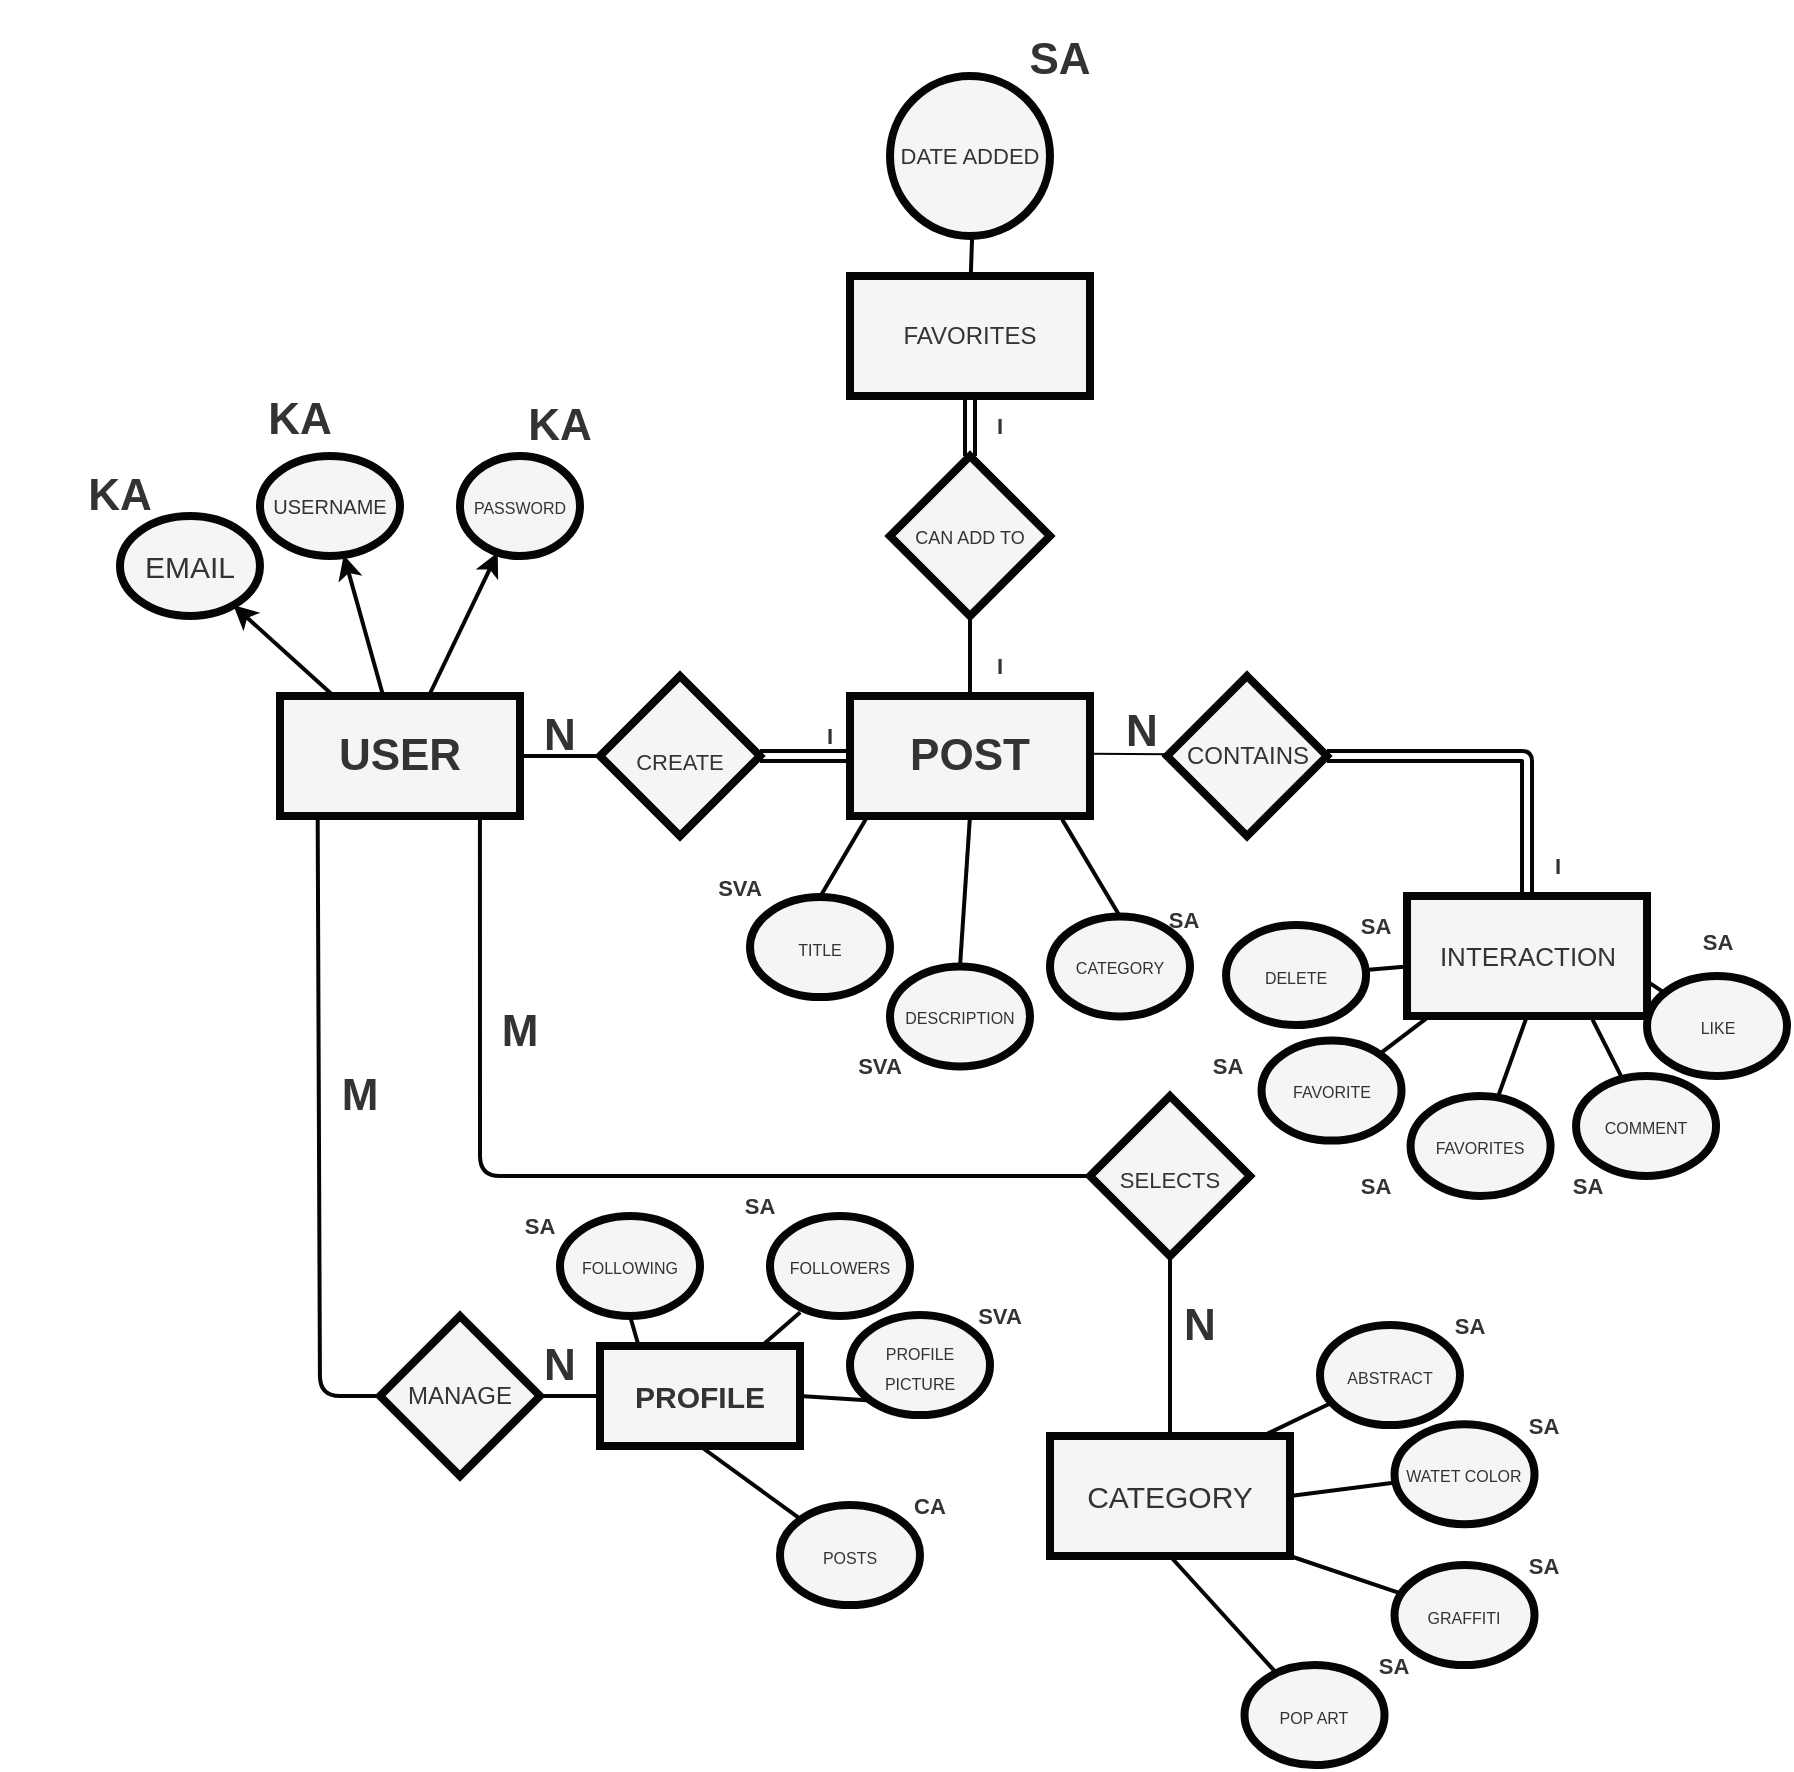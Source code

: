 <mxfile>
    <diagram id="j0DK9e-k0z1Xt0PVkdyF" name="Page-1">
        <mxGraphModel dx="1034" dy="135" grid="1" gridSize="10" guides="1" tooltips="1" connect="1" arrows="1" fold="1" page="1" pageScale="1" pageWidth="850" pageHeight="1100" background="#ffffff" math="0" shadow="0">
            <root>
                <mxCell id="0"/>
                <mxCell id="1" parent="0"/>
                <mxCell id="2" value="&lt;b&gt;&lt;font style=&quot;font-size: 22px;&quot;&gt;POST&lt;/font&gt;&lt;/b&gt;" style="rounded=0;whiteSpace=wrap;html=1;fillColor=#f5f5f5;fontColor=#333333;strokeColor=#050505;strokeWidth=4;" parent="1" vertex="1">
                    <mxGeometry x="375" y="438" width="120" height="60" as="geometry"/>
                </mxCell>
                <mxCell id="6" value="" style="edgeStyle=none;html=1;strokeColor=#050505;strokeWidth=2;fontSize=11;shape=link;" parent="1" source="3" target="2" edge="1">
                    <mxGeometry relative="1" as="geometry"/>
                </mxCell>
                <mxCell id="3" value="&lt;font style=&quot;font-size: 11px;&quot;&gt;CREATE&lt;/font&gt;" style="rhombus;whiteSpace=wrap;html=1;strokeColor=#050505;strokeWidth=4;fontSize=22;fillColor=#f5f5f5;fontColor=#333333;" parent="1" vertex="1">
                    <mxGeometry x="250" y="428" width="80" height="80" as="geometry"/>
                </mxCell>
                <mxCell id="5" value="" style="endArrow=none;html=1;strokeColor=#050505;fontSize=22;strokeWidth=2;exitX=0;exitY=0.5;exitDx=0;exitDy=0;" parent="1" source="3" edge="1">
                    <mxGeometry width="50" height="50" relative="1" as="geometry">
                        <mxPoint x="210" y="508" as="sourcePoint"/>
                        <mxPoint x="220" y="468" as="targetPoint"/>
                    </mxGeometry>
                </mxCell>
                <mxCell id="12" value="" style="edgeStyle=none;html=1;strokeColor=#050505;strokeWidth=2;fontSize=11;" parent="1" source="8" target="11" edge="1">
                    <mxGeometry relative="1" as="geometry"/>
                </mxCell>
                <mxCell id="14" value="" style="edgeStyle=none;html=1;strokeColor=#050505;strokeWidth=2;fontSize=11;" parent="1" source="8" target="13" edge="1">
                    <mxGeometry relative="1" as="geometry"/>
                </mxCell>
                <mxCell id="16" value="" style="edgeStyle=none;html=1;strokeColor=#050505;strokeWidth=2;fontSize=11;" parent="1" source="8" target="15" edge="1">
                    <mxGeometry relative="1" as="geometry"/>
                </mxCell>
                <mxCell id="8" value="&lt;b&gt;&lt;font style=&quot;font-size: 22px;&quot;&gt;USER&lt;/font&gt;&lt;/b&gt;" style="rounded=0;whiteSpace=wrap;html=1;fillColor=#f5f5f5;fontColor=#333333;strokeColor=#050505;strokeWidth=4;" parent="1" vertex="1">
                    <mxGeometry x="90" y="438" width="120" height="60" as="geometry"/>
                </mxCell>
                <mxCell id="10" value="" style="endArrow=none;html=1;strokeColor=#050505;strokeWidth=2;fontSize=11;exitX=1;exitY=0.5;exitDx=0;exitDy=0;" parent="1" source="8" edge="1">
                    <mxGeometry width="50" height="50" relative="1" as="geometry">
                        <mxPoint x="170" y="518" as="sourcePoint"/>
                        <mxPoint x="220" y="468" as="targetPoint"/>
                    </mxGeometry>
                </mxCell>
                <mxCell id="11" value="&lt;font style=&quot;font-size: 8px;&quot;&gt;PASSWORD&lt;/font&gt;" style="ellipse;whiteSpace=wrap;html=1;fillColor=#f5f5f5;strokeColor=#050505;fontColor=#333333;rounded=0;strokeWidth=4;" parent="1" vertex="1">
                    <mxGeometry x="180" y="318" width="60" height="50" as="geometry"/>
                </mxCell>
                <mxCell id="13" value="&lt;font style=&quot;font-size: 10px;&quot;&gt;USERNAME&lt;/font&gt;" style="ellipse;whiteSpace=wrap;html=1;fillColor=#f5f5f5;strokeColor=#050505;fontColor=#333333;rounded=0;strokeWidth=4;" parent="1" vertex="1">
                    <mxGeometry x="80" y="318" width="70" height="50" as="geometry"/>
                </mxCell>
                <mxCell id="15" value="&lt;font style=&quot;font-size: 15px;&quot;&gt;EMAIL&lt;/font&gt;" style="ellipse;whiteSpace=wrap;html=1;fillColor=#f5f5f5;strokeColor=#050505;fontColor=#333333;rounded=0;strokeWidth=4;" parent="1" vertex="1">
                    <mxGeometry x="10" y="348" width="70" height="50" as="geometry"/>
                </mxCell>
                <mxCell id="19" value="&lt;b&gt;&lt;font style=&quot;font-size: 22px;&quot;&gt;N&lt;/font&gt;&lt;/b&gt;" style="rounded=0;whiteSpace=wrap;html=1;fillColor=none;fontColor=#333333;strokeColor=none;strokeWidth=4;" parent="1" vertex="1">
                    <mxGeometry x="170" y="428" width="120" height="60" as="geometry"/>
                </mxCell>
                <mxCell id="23" value="" style="edgeStyle=none;html=1;strokeColor=#050505;strokeWidth=2;fontSize=9;shape=link;" parent="1" source="20" target="22" edge="1">
                    <mxGeometry relative="1" as="geometry"/>
                </mxCell>
                <mxCell id="20" value="&lt;font style=&quot;font-size: 9px;&quot;&gt;CAN ADD TO&lt;/font&gt;" style="rhombus;whiteSpace=wrap;html=1;fillColor=#f5f5f5;strokeColor=#050505;fontColor=#333333;rounded=0;strokeWidth=4;" parent="1" vertex="1">
                    <mxGeometry x="395" y="318" width="80" height="80" as="geometry"/>
                </mxCell>
                <mxCell id="22" value="FAVORITES" style="whiteSpace=wrap;html=1;fillColor=#f5f5f5;strokeColor=#050505;fontColor=#333333;rounded=0;strokeWidth=4;" parent="1" vertex="1">
                    <mxGeometry x="375" y="228" width="120" height="60" as="geometry"/>
                </mxCell>
                <mxCell id="24" value="&lt;font style=&quot;font-size: 11px;&quot;&gt;DATE ADDED&lt;/font&gt;" style="ellipse;whiteSpace=wrap;html=1;fillColor=#f5f5f5;strokeColor=#050505;fontColor=#333333;rounded=0;strokeWidth=4;" parent="1" vertex="1">
                    <mxGeometry x="395" y="128" width="80" height="80" as="geometry"/>
                </mxCell>
                <mxCell id="26" value="&lt;b style=&quot;&quot;&gt;&lt;font style=&quot;font-size: 11px;&quot;&gt;I&lt;/font&gt;&lt;/b&gt;" style="rounded=0;whiteSpace=wrap;html=1;fillColor=none;fontColor=#333333;strokeColor=none;strokeWidth=4;" parent="1" vertex="1">
                    <mxGeometry x="420" y="288" width="60" height="30" as="geometry"/>
                </mxCell>
                <mxCell id="27" value="&lt;b style=&quot;&quot;&gt;&lt;font style=&quot;font-size: 11px;&quot;&gt;I&lt;/font&gt;&lt;/b&gt;" style="rounded=0;whiteSpace=wrap;html=1;fillColor=none;fontColor=#333333;strokeColor=none;strokeWidth=4;" parent="1" vertex="1">
                    <mxGeometry x="420" y="408" width="60" height="30" as="geometry"/>
                </mxCell>
                <mxCell id="29" value="MANAGE" style="rhombus;whiteSpace=wrap;html=1;fillColor=#f5f5f5;strokeColor=#050505;fontColor=#333333;rounded=0;strokeWidth=4;" parent="1" vertex="1">
                    <mxGeometry x="140" y="748" width="80" height="80" as="geometry"/>
                </mxCell>
                <mxCell id="31" value="&lt;font style=&quot;font-size: 11px;&quot;&gt;SELECTS&lt;/font&gt;" style="rhombus;whiteSpace=wrap;html=1;fillColor=#f5f5f5;strokeColor=#050505;fontColor=#333333;rounded=0;strokeWidth=4;fontSize=15;" parent="1" vertex="1">
                    <mxGeometry x="495" y="638" width="80" height="80" as="geometry"/>
                </mxCell>
                <mxCell id="33" value="" style="endArrow=none;html=1;strokeColor=#050505;strokeWidth=2;fontSize=15;exitX=0;exitY=0.5;exitDx=0;exitDy=0;entryX=0.157;entryY=1.003;entryDx=0;entryDy=0;entryPerimeter=0;" parent="1" source="29" target="8" edge="1">
                    <mxGeometry width="50" height="50" relative="1" as="geometry">
                        <mxPoint x="250" y="808" as="sourcePoint"/>
                        <mxPoint x="300" y="758" as="targetPoint"/>
                        <Array as="points">
                            <mxPoint x="110" y="788"/>
                        </Array>
                    </mxGeometry>
                </mxCell>
                <mxCell id="34" value="" style="endArrow=none;html=1;strokeColor=#050505;strokeWidth=2;fontSize=15;entryX=0.833;entryY=1;entryDx=0;entryDy=0;entryPerimeter=0;exitX=0;exitY=0.5;exitDx=0;exitDy=0;" parent="1" source="31" target="8" edge="1">
                    <mxGeometry width="50" height="50" relative="1" as="geometry">
                        <mxPoint x="250" y="668" as="sourcePoint"/>
                        <mxPoint x="300" y="618" as="targetPoint"/>
                        <Array as="points">
                            <mxPoint x="310" y="678"/>
                            <mxPoint x="190" y="678"/>
                        </Array>
                    </mxGeometry>
                </mxCell>
                <mxCell id="37" value="" style="endArrow=none;html=1;strokeColor=#050505;strokeWidth=2;fontSize=11;exitX=1;exitY=0.5;exitDx=0;exitDy=0;entryX=0;entryY=0.5;entryDx=0;entryDy=0;" parent="1" source="29" target="38" edge="1">
                    <mxGeometry width="50" height="50" relative="1" as="geometry">
                        <mxPoint x="300" y="848" as="sourcePoint"/>
                        <mxPoint x="250" y="788" as="targetPoint"/>
                    </mxGeometry>
                </mxCell>
                <mxCell id="38" value="&lt;b&gt;&lt;font style=&quot;font-size: 15px;&quot;&gt;PROFILE&lt;/font&gt;&lt;/b&gt;" style="rounded=0;whiteSpace=wrap;html=1;fillColor=#f5f5f5;fontColor=#333333;strokeColor=#050505;strokeWidth=4;" parent="1" vertex="1">
                    <mxGeometry x="250" y="763" width="100" height="50" as="geometry"/>
                </mxCell>
                <mxCell id="39" value="&lt;font style=&quot;font-size: 8px;&quot;&gt;FOLLOWING&lt;/font&gt;" style="ellipse;whiteSpace=wrap;html=1;fillColor=#f5f5f5;strokeColor=#050505;fontColor=#333333;rounded=0;strokeWidth=4;" parent="1" vertex="1">
                    <mxGeometry x="230" y="698" width="70" height="50" as="geometry"/>
                </mxCell>
                <mxCell id="40" value="" style="endArrow=none;html=1;strokeColor=#050505;strokeWidth=2;fontSize=8;fontColor=#050505;entryX=0.5;entryY=1;entryDx=0;entryDy=0;exitX=0.193;exitY=-0.003;exitDx=0;exitDy=0;exitPerimeter=0;" parent="1" source="38" target="39" edge="1">
                    <mxGeometry width="50" height="50" relative="1" as="geometry">
                        <mxPoint x="150" y="768" as="sourcePoint"/>
                        <mxPoint x="200" y="718" as="targetPoint"/>
                    </mxGeometry>
                </mxCell>
                <mxCell id="41" value="&lt;font style=&quot;font-size: 8px;&quot;&gt;FOLLOWERS&lt;/font&gt;" style="ellipse;whiteSpace=wrap;html=1;fillColor=#f5f5f5;strokeColor=#050505;fontColor=#333333;rounded=0;strokeWidth=4;" parent="1" vertex="1">
                    <mxGeometry x="335" y="698" width="70" height="50" as="geometry"/>
                </mxCell>
                <mxCell id="42" value="" style="endArrow=none;html=1;strokeColor=#050505;strokeWidth=2;fontSize=8;fontColor=#050505;entryX=0.216;entryY=0.962;entryDx=0;entryDy=0;exitX=0.803;exitY=0.009;exitDx=0;exitDy=0;exitPerimeter=0;entryPerimeter=0;" parent="1" source="38" target="41" edge="1">
                    <mxGeometry width="50" height="50" relative="1" as="geometry">
                        <mxPoint x="349.3" y="762.85" as="sourcePoint"/>
                        <mxPoint x="280" y="718" as="targetPoint"/>
                    </mxGeometry>
                </mxCell>
                <mxCell id="43" value="&lt;b style=&quot;&quot;&gt;&lt;font style=&quot;font-size: 11px;&quot;&gt;I&lt;/font&gt;&lt;/b&gt;" style="rounded=0;whiteSpace=wrap;html=1;fillColor=none;fontColor=#333333;strokeColor=none;strokeWidth=4;" parent="1" vertex="1">
                    <mxGeometry x="335" y="443" width="60" height="30" as="geometry"/>
                </mxCell>
                <mxCell id="44" value="&lt;span style=&quot;font-size: 11px;&quot;&gt;&lt;b&gt;SA&lt;/b&gt;&lt;/span&gt;" style="rounded=0;whiteSpace=wrap;html=1;fillColor=none;fontColor=#333333;strokeColor=none;strokeWidth=4;" parent="1" vertex="1">
                    <mxGeometry x="190" y="688" width="60" height="30" as="geometry"/>
                </mxCell>
                <mxCell id="45" value="&lt;span style=&quot;font-size: 11px;&quot;&gt;&lt;b&gt;SA&lt;/b&gt;&lt;/span&gt;" style="rounded=0;whiteSpace=wrap;html=1;fillColor=none;fontColor=#333333;strokeColor=none;strokeWidth=4;" parent="1" vertex="1">
                    <mxGeometry x="300" y="678" width="60" height="30" as="geometry"/>
                </mxCell>
                <mxCell id="46" value="&lt;span style=&quot;font-size: 8px;&quot;&gt;PROFILE PICTURE&lt;/span&gt;" style="ellipse;whiteSpace=wrap;html=1;fillColor=#f5f5f5;strokeColor=#050505;fontColor=#333333;rounded=0;strokeWidth=4;" parent="1" vertex="1">
                    <mxGeometry x="375" y="747.55" width="70" height="50" as="geometry"/>
                </mxCell>
                <mxCell id="47" value="" style="endArrow=none;html=1;strokeColor=#050505;strokeWidth=2;fontSize=8;fontColor=#050505;entryX=0;entryY=1;entryDx=0;entryDy=0;exitX=1;exitY=0.5;exitDx=0;exitDy=0;" parent="1" source="38" target="46" edge="1">
                    <mxGeometry width="50" height="50" relative="1" as="geometry">
                        <mxPoint x="370.3" y="813" as="sourcePoint"/>
                        <mxPoint x="320" y="767.55" as="targetPoint"/>
                    </mxGeometry>
                </mxCell>
                <mxCell id="48" value="&lt;span style=&quot;font-size: 11px;&quot;&gt;&lt;b&gt;SVA&lt;/b&gt;&lt;/span&gt;" style="rounded=0;whiteSpace=wrap;html=1;fillColor=none;fontColor=#333333;strokeColor=none;strokeWidth=4;" parent="1" vertex="1">
                    <mxGeometry x="420" y="733" width="60" height="30" as="geometry"/>
                </mxCell>
                <mxCell id="49" value="&lt;span style=&quot;font-size: 8px;&quot;&gt;POSTS&lt;/span&gt;" style="ellipse;whiteSpace=wrap;html=1;fillColor=#f5f5f5;strokeColor=#050505;fontColor=#333333;rounded=0;strokeWidth=4;" parent="1" vertex="1">
                    <mxGeometry x="340" y="842.55" width="70" height="50" as="geometry"/>
                </mxCell>
                <mxCell id="50" value="" style="endArrow=none;html=1;strokeColor=#050505;strokeWidth=2;fontSize=8;fontColor=#050505;exitX=0.5;exitY=1;exitDx=0;exitDy=0;" parent="1" source="38" target="49" edge="1">
                    <mxGeometry width="50" height="50" relative="1" as="geometry">
                        <mxPoint x="315" y="883" as="sourcePoint"/>
                        <mxPoint x="285" y="862.55" as="targetPoint"/>
                    </mxGeometry>
                </mxCell>
                <mxCell id="51" value="&lt;span style=&quot;font-size: 11px;&quot;&gt;&lt;b&gt;CA&lt;/b&gt;&lt;/span&gt;" style="rounded=0;whiteSpace=wrap;html=1;fillColor=none;fontColor=#333333;strokeColor=none;strokeWidth=4;" parent="1" vertex="1">
                    <mxGeometry x="385" y="828" width="60" height="30" as="geometry"/>
                </mxCell>
                <mxCell id="52" value="&lt;b&gt;&lt;font style=&quot;font-size: 22px;&quot;&gt;M&lt;/font&gt;&lt;/b&gt;" style="rounded=0;whiteSpace=wrap;html=1;fillColor=none;fontColor=#333333;strokeColor=none;strokeWidth=4;" parent="1" vertex="1">
                    <mxGeometry x="150" y="576.2" width="120" height="60" as="geometry"/>
                </mxCell>
                <mxCell id="53" value="&lt;b&gt;&lt;font style=&quot;font-size: 22px;&quot;&gt;N&lt;/font&gt;&lt;/b&gt;" style="rounded=0;whiteSpace=wrap;html=1;fillColor=none;fontColor=#333333;strokeColor=none;strokeWidth=4;" parent="1" vertex="1">
                    <mxGeometry x="170" y="742.55" width="120" height="60" as="geometry"/>
                </mxCell>
                <mxCell id="54" value="CATEGORY" style="whiteSpace=wrap;html=1;fontSize=15;fillColor=#f5f5f5;strokeColor=#050505;fontColor=#333333;rounded=0;strokeWidth=4;" parent="1" vertex="1">
                    <mxGeometry x="475" y="808" width="120" height="60" as="geometry"/>
                </mxCell>
                <mxCell id="56" value="&lt;span style=&quot;font-size: 8px;&quot;&gt;ABSTRACT&lt;/span&gt;" style="ellipse;whiteSpace=wrap;html=1;fillColor=#f5f5f5;strokeColor=#050505;fontColor=#333333;rounded=0;strokeWidth=4;" parent="1" vertex="1">
                    <mxGeometry x="610" y="752.55" width="70" height="50" as="geometry"/>
                </mxCell>
                <mxCell id="57" value="" style="endArrow=none;html=1;strokeColor=#050505;strokeWidth=2;fontSize=8;fontColor=#050505;exitX=0.879;exitY=0.007;exitDx=0;exitDy=0;exitPerimeter=0;" parent="1" source="54" target="56" edge="1">
                    <mxGeometry width="50" height="50" relative="1" as="geometry">
                        <mxPoint x="570" y="723.0" as="sourcePoint"/>
                        <mxPoint x="555" y="772.55" as="targetPoint"/>
                    </mxGeometry>
                </mxCell>
                <mxCell id="58" value="&lt;span style=&quot;font-size: 11px;&quot;&gt;&lt;b&gt;SA&lt;/b&gt;&lt;/span&gt;" style="rounded=0;whiteSpace=wrap;html=1;fillColor=none;fontColor=#333333;strokeColor=none;strokeWidth=4;" parent="1" vertex="1">
                    <mxGeometry x="655" y="738" width="60" height="30" as="geometry"/>
                </mxCell>
                <mxCell id="59" value="&lt;span style=&quot;font-size: 8px;&quot;&gt;WATET COLOR&lt;/span&gt;" style="ellipse;whiteSpace=wrap;html=1;fillColor=#f5f5f5;strokeColor=#050505;fontColor=#333333;rounded=0;strokeWidth=4;" parent="1" vertex="1">
                    <mxGeometry x="647.26" y="802.13" width="70" height="50" as="geometry"/>
                </mxCell>
                <mxCell id="60" value="" style="endArrow=none;html=1;strokeColor=#050505;strokeWidth=2;fontSize=8;fontColor=#050505;exitX=1;exitY=0.5;exitDx=0;exitDy=0;" parent="1" source="54" target="59" edge="1">
                    <mxGeometry width="50" height="50" relative="1" as="geometry">
                        <mxPoint x="617.74" y="858.0" as="sourcePoint"/>
                        <mxPoint x="592.26" y="822.13" as="targetPoint"/>
                    </mxGeometry>
                </mxCell>
                <mxCell id="61" value="&lt;span style=&quot;font-size: 11px;&quot;&gt;&lt;b&gt;SA&lt;/b&gt;&lt;/span&gt;" style="rounded=0;whiteSpace=wrap;html=1;fillColor=none;fontColor=#333333;strokeColor=none;strokeWidth=4;" parent="1" vertex="1">
                    <mxGeometry x="692.26" y="787.58" width="60" height="30" as="geometry"/>
                </mxCell>
                <mxCell id="62" value="&lt;span style=&quot;font-size: 8px;&quot;&gt;GRAFFITI&lt;/span&gt;" style="ellipse;whiteSpace=wrap;html=1;fillColor=#f5f5f5;strokeColor=#050505;fontColor=#333333;rounded=0;strokeWidth=4;" parent="1" vertex="1">
                    <mxGeometry x="647.26" y="872.55" width="70" height="50" as="geometry"/>
                </mxCell>
                <mxCell id="63" value="" style="endArrow=none;html=1;strokeColor=#050505;strokeWidth=2;fontSize=8;fontColor=#050505;exitX=1;exitY=1;exitDx=0;exitDy=0;" parent="1" source="54" target="62" edge="1">
                    <mxGeometry width="50" height="50" relative="1" as="geometry">
                        <mxPoint x="595" y="908.42" as="sourcePoint"/>
                        <mxPoint x="592.26" y="892.55" as="targetPoint"/>
                    </mxGeometry>
                </mxCell>
                <mxCell id="64" value="&lt;span style=&quot;font-size: 11px;&quot;&gt;&lt;b&gt;SA&lt;/b&gt;&lt;/span&gt;" style="rounded=0;whiteSpace=wrap;html=1;fillColor=none;fontColor=#333333;strokeColor=none;strokeWidth=4;" parent="1" vertex="1">
                    <mxGeometry x="692.26" y="858" width="60" height="30" as="geometry"/>
                </mxCell>
                <mxCell id="65" value="&lt;span style=&quot;font-size: 8px;&quot;&gt;POP ART&lt;/span&gt;" style="ellipse;whiteSpace=wrap;html=1;fillColor=#f5f5f5;strokeColor=#050505;fontColor=#333333;rounded=0;strokeWidth=4;" parent="1" vertex="1">
                    <mxGeometry x="572.26" y="922.55" width="70" height="50" as="geometry"/>
                </mxCell>
                <mxCell id="66" value="" style="endArrow=none;html=1;strokeColor=#050505;strokeWidth=2;fontSize=8;fontColor=#050505;exitX=0.5;exitY=1;exitDx=0;exitDy=0;" parent="1" source="54" target="65" edge="1">
                    <mxGeometry width="50" height="50" relative="1" as="geometry">
                        <mxPoint x="520" y="918" as="sourcePoint"/>
                        <mxPoint x="517.26" y="942.55" as="targetPoint"/>
                    </mxGeometry>
                </mxCell>
                <mxCell id="67" value="&lt;span style=&quot;font-size: 11px;&quot;&gt;&lt;b&gt;SA&lt;/b&gt;&lt;/span&gt;" style="rounded=0;whiteSpace=wrap;html=1;fillColor=none;fontColor=#333333;strokeColor=none;strokeWidth=4;" parent="1" vertex="1">
                    <mxGeometry x="617.26" y="908" width="60" height="30" as="geometry"/>
                </mxCell>
                <mxCell id="68" value="" style="endArrow=none;html=1;strokeColor=#050505;strokeWidth=2;fontSize=8;fontColor=#050505;exitX=0.5;exitY=1;exitDx=0;exitDy=0;entryX=0.5;entryY=0;entryDx=0;entryDy=0;" parent="1" source="31" target="54" edge="1">
                    <mxGeometry width="50" height="50" relative="1" as="geometry">
                        <mxPoint x="521.82" y="728.99" as="sourcePoint"/>
                        <mxPoint x="575.004" y="787.58" as="targetPoint"/>
                    </mxGeometry>
                </mxCell>
                <mxCell id="69" value="&lt;b&gt;&lt;font style=&quot;font-size: 22px;&quot;&gt;N&lt;/font&gt;&lt;/b&gt;" style="rounded=0;whiteSpace=wrap;html=1;fillColor=none;fontColor=#333333;strokeColor=none;strokeWidth=4;" parent="1" vertex="1">
                    <mxGeometry x="490" y="723" width="120" height="60" as="geometry"/>
                </mxCell>
                <mxCell id="74" value="" style="edgeStyle=none;shape=link;html=1;strokeColor=#050505;strokeWidth=2;fontSize=8;fontColor=#050505;" parent="1" source="70" target="73" edge="1">
                    <mxGeometry relative="1" as="geometry">
                        <Array as="points">
                            <mxPoint x="713.51" y="468"/>
                        </Array>
                    </mxGeometry>
                </mxCell>
                <mxCell id="70" value="CONTAINS" style="rhombus;whiteSpace=wrap;html=1;fillColor=#f5f5f5;strokeColor=#050505;fontColor=#333333;rounded=0;strokeWidth=4;" parent="1" vertex="1">
                    <mxGeometry x="533.51" y="428" width="80" height="80" as="geometry"/>
                </mxCell>
                <mxCell id="73" value="&lt;font style=&quot;font-size: 13px;&quot;&gt;INTERACTION&lt;/font&gt;" style="whiteSpace=wrap;html=1;fillColor=#f5f5f5;strokeColor=#050505;fontColor=#333333;rounded=0;strokeWidth=4;fontSize=8;" parent="1" vertex="1">
                    <mxGeometry x="653.51" y="538" width="120" height="60" as="geometry"/>
                </mxCell>
                <mxCell id="75" value="&lt;span style=&quot;font-size: 8px;&quot;&gt;DELETE&lt;/span&gt;" style="ellipse;whiteSpace=wrap;html=1;fillColor=#f5f5f5;strokeColor=#050505;fontColor=#333333;rounded=0;strokeWidth=4;" parent="1" vertex="1">
                    <mxGeometry x="563.03" y="552.55" width="70" height="50" as="geometry"/>
                </mxCell>
                <mxCell id="76" value="" style="endArrow=none;html=1;strokeColor=#050505;strokeWidth=2;fontSize=8;fontColor=#050505;exitX=0;exitY=0.587;exitDx=0;exitDy=0;exitPerimeter=0;" parent="1" source="73" target="75" edge="1">
                    <mxGeometry width="50" height="50" relative="1" as="geometry">
                        <mxPoint x="648.51" y="578" as="sourcePoint"/>
                        <mxPoint x="508.03" y="572.55" as="targetPoint"/>
                    </mxGeometry>
                </mxCell>
                <mxCell id="77" value="&lt;span style=&quot;font-size: 11px;&quot;&gt;&lt;b&gt;SA&lt;/b&gt;&lt;/span&gt;" style="rounded=0;whiteSpace=wrap;html=1;fillColor=none;fontColor=#333333;strokeColor=none;strokeWidth=4;" parent="1" vertex="1">
                    <mxGeometry x="608.03" y="538" width="60" height="30" as="geometry"/>
                </mxCell>
                <mxCell id="78" value="&lt;span style=&quot;font-size: 8px;&quot;&gt;FAVORITE&lt;/span&gt;" style="ellipse;whiteSpace=wrap;html=1;fillColor=#f5f5f5;strokeColor=#050505;fontColor=#333333;rounded=0;strokeWidth=4;" parent="1" vertex="1">
                    <mxGeometry x="580.77" y="610.28" width="70" height="50" as="geometry"/>
                </mxCell>
                <mxCell id="79" value="" style="endArrow=none;html=1;strokeColor=#050505;strokeWidth=2;fontSize=8;fontColor=#050505;exitX=0.092;exitY=1.003;exitDx=0;exitDy=0;exitPerimeter=0;" parent="1" source="73" target="78" edge="1">
                    <mxGeometry width="50" height="50" relative="1" as="geometry">
                        <mxPoint x="671.25" y="630.95" as="sourcePoint"/>
                        <mxPoint x="525.77" y="630.28" as="targetPoint"/>
                    </mxGeometry>
                </mxCell>
                <mxCell id="80" value="&lt;span style=&quot;font-size: 11px;&quot;&gt;&lt;b&gt;SA&lt;/b&gt;&lt;/span&gt;" style="rounded=0;whiteSpace=wrap;html=1;fillColor=none;fontColor=#333333;strokeColor=none;strokeWidth=4;" parent="1" vertex="1">
                    <mxGeometry x="533.51" y="608" width="60" height="30" as="geometry"/>
                </mxCell>
                <mxCell id="81" value="&lt;span style=&quot;font-size: 8px;&quot;&gt;FAVORITES&lt;/span&gt;" style="ellipse;whiteSpace=wrap;html=1;fillColor=#f5f5f5;strokeColor=#050505;fontColor=#333333;rounded=0;strokeWidth=4;" parent="1" vertex="1">
                    <mxGeometry x="655.29" y="638" width="70" height="50" as="geometry"/>
                </mxCell>
                <mxCell id="82" value="" style="endArrow=none;html=1;strokeColor=#050505;strokeWidth=2;fontSize=8;fontColor=#050505;exitX=0.5;exitY=1;exitDx=0;exitDy=0;" parent="1" source="73" target="81" edge="1">
                    <mxGeometry width="50" height="50" relative="1" as="geometry">
                        <mxPoint x="739.07" y="625.9" as="sourcePoint"/>
                        <mxPoint x="600.29" y="658" as="targetPoint"/>
                    </mxGeometry>
                </mxCell>
                <mxCell id="83" value="&lt;span style=&quot;font-size: 11px;&quot;&gt;&lt;b&gt;SA&lt;/b&gt;&lt;/span&gt;" style="rounded=0;whiteSpace=wrap;html=1;fillColor=none;fontColor=#333333;strokeColor=none;strokeWidth=4;" parent="1" vertex="1">
                    <mxGeometry x="608.03" y="668" width="60" height="30" as="geometry"/>
                </mxCell>
                <mxCell id="84" value="&lt;span style=&quot;font-size: 8px;&quot;&gt;COMMENT&lt;/span&gt;" style="ellipse;whiteSpace=wrap;html=1;fillColor=#f5f5f5;strokeColor=#050505;fontColor=#333333;rounded=0;strokeWidth=4;" parent="1" vertex="1">
                    <mxGeometry x="738.03" y="628" width="70" height="50" as="geometry"/>
                </mxCell>
                <mxCell id="85" value="" style="endArrow=none;html=1;strokeColor=#050505;strokeWidth=2;fontSize=8;fontColor=#050505;exitX=0.773;exitY=1.03;exitDx=0;exitDy=0;exitPerimeter=0;" parent="1" source="73" target="84" edge="1">
                    <mxGeometry width="50" height="50" relative="1" as="geometry">
                        <mxPoint x="796.25" y="588" as="sourcePoint"/>
                        <mxPoint x="683.03" y="648" as="targetPoint"/>
                    </mxGeometry>
                </mxCell>
                <mxCell id="86" value="&lt;span style=&quot;font-size: 11px;&quot;&gt;&lt;b&gt;SA&lt;/b&gt;&lt;/span&gt;" style="rounded=0;whiteSpace=wrap;html=1;fillColor=none;fontColor=#333333;strokeColor=none;strokeWidth=4;" parent="1" vertex="1">
                    <mxGeometry x="713.51" y="668" width="60" height="30" as="geometry"/>
                </mxCell>
                <mxCell id="87" value="&lt;span style=&quot;font-size: 8px;&quot;&gt;LIKE&lt;/span&gt;" style="ellipse;whiteSpace=wrap;html=1;fillColor=#f5f5f5;strokeColor=#050505;fontColor=#333333;rounded=0;strokeWidth=4;" parent="1" vertex="1">
                    <mxGeometry x="773.51" y="578" width="70" height="50" as="geometry"/>
                </mxCell>
                <mxCell id="88" value="" style="endArrow=none;html=1;strokeColor=#050505;strokeWidth=2;fontSize=8;fontColor=#050505;exitX=1.007;exitY=0.72;exitDx=0;exitDy=0;exitPerimeter=0;" parent="1" source="73" target="87" edge="1">
                    <mxGeometry width="50" height="50" relative="1" as="geometry">
                        <mxPoint x="806.27" y="548.0" as="sourcePoint"/>
                        <mxPoint x="743.03" y="596.2" as="targetPoint"/>
                    </mxGeometry>
                </mxCell>
                <mxCell id="89" value="&lt;span style=&quot;font-size: 11px;&quot;&gt;&lt;b&gt;SA&lt;/b&gt;&lt;/span&gt;" style="rounded=0;whiteSpace=wrap;html=1;fillColor=none;fontColor=#333333;strokeColor=none;strokeWidth=4;" parent="1" vertex="1">
                    <mxGeometry x="778.51" y="546.2" width="60" height="30" as="geometry"/>
                </mxCell>
                <mxCell id="90" value="&lt;b style=&quot;&quot;&gt;&lt;font style=&quot;font-size: 11px;&quot;&gt;I&lt;/font&gt;&lt;/b&gt;" style="rounded=0;whiteSpace=wrap;html=1;fillColor=none;fontColor=#333333;strokeColor=none;strokeWidth=4;" parent="1" vertex="1">
                    <mxGeometry x="698.51" y="508" width="60" height="30" as="geometry"/>
                </mxCell>
                <mxCell id="91" value="&lt;b&gt;&lt;font style=&quot;font-size: 22px;&quot;&gt;N&lt;/font&gt;&lt;/b&gt;" style="rounded=0;whiteSpace=wrap;html=1;fillColor=none;fontColor=#333333;strokeColor=none;strokeWidth=4;" parent="1" vertex="1">
                    <mxGeometry x="460.77" y="428" width="120" height="55" as="geometry"/>
                </mxCell>
                <mxCell id="93" value="&lt;b&gt;&lt;font style=&quot;font-size: 22px;&quot;&gt;M&lt;/font&gt;&lt;/b&gt;" style="rounded=0;whiteSpace=wrap;html=1;fillColor=none;fontColor=#333333;strokeColor=none;strokeWidth=4;" parent="1" vertex="1">
                    <mxGeometry x="70" y="608" width="120" height="60" as="geometry"/>
                </mxCell>
                <mxCell id="94" value="&lt;span style=&quot;font-size: 8px;&quot;&gt;TITLE&lt;/span&gt;" style="ellipse;whiteSpace=wrap;html=1;fillColor=#f5f5f5;strokeColor=#050505;fontColor=#333333;rounded=0;strokeWidth=4;" vertex="1" parent="1">
                    <mxGeometry x="325" y="538.54" width="70" height="50" as="geometry"/>
                </mxCell>
                <mxCell id="95" value="" style="endArrow=none;html=1;strokeColor=#050505;strokeWidth=2;fontSize=8;fontColor=#050505;entryX=0.5;entryY=0;entryDx=0;entryDy=0;exitX=0.078;exitY=0.986;exitDx=0;exitDy=0;exitPerimeter=0;" edge="1" parent="1" target="94" source="2">
                    <mxGeometry width="50" height="50" relative="1" as="geometry">
                        <mxPoint x="384.68" y="508.0" as="sourcePoint"/>
                        <mxPoint x="270" y="558.54" as="targetPoint"/>
                    </mxGeometry>
                </mxCell>
                <mxCell id="96" value="&lt;span style=&quot;font-size: 11px;&quot;&gt;&lt;b&gt;SVA&lt;/b&gt;&lt;/span&gt;" style="rounded=0;whiteSpace=wrap;html=1;fillColor=none;fontColor=#333333;strokeColor=none;strokeWidth=4;" vertex="1" parent="1">
                    <mxGeometry x="290" y="518.54" width="60" height="30" as="geometry"/>
                </mxCell>
                <mxCell id="97" value="&lt;span style=&quot;font-size: 8px;&quot;&gt;DESCRIPTION&lt;/span&gt;" style="ellipse;whiteSpace=wrap;html=1;fillColor=#f5f5f5;strokeColor=#050505;fontColor=#333333;rounded=0;strokeWidth=4;" vertex="1" parent="1">
                    <mxGeometry x="395" y="573.24" width="70" height="50" as="geometry"/>
                </mxCell>
                <mxCell id="98" value="" style="endArrow=none;html=1;strokeColor=#050505;strokeWidth=2;fontSize=8;fontColor=#050505;entryX=0.5;entryY=0;entryDx=0;entryDy=0;exitX=0.5;exitY=1;exitDx=0;exitDy=0;" edge="1" parent="1" target="97" source="2">
                    <mxGeometry width="50" height="50" relative="1" as="geometry">
                        <mxPoint x="454.36" y="531.86" as="sourcePoint"/>
                        <mxPoint x="340" y="593.24" as="targetPoint"/>
                    </mxGeometry>
                </mxCell>
                <mxCell id="99" value="&lt;span style=&quot;font-size: 11px;&quot;&gt;&lt;b&gt;SVA&lt;/b&gt;&lt;/span&gt;" style="rounded=0;whiteSpace=wrap;html=1;fillColor=none;fontColor=#333333;strokeColor=none;strokeWidth=4;" vertex="1" parent="1">
                    <mxGeometry x="360" y="608" width="60" height="30" as="geometry"/>
                </mxCell>
                <mxCell id="100" value="&lt;span style=&quot;font-size: 8px;&quot;&gt;CATEGORY&lt;/span&gt;" style="ellipse;whiteSpace=wrap;html=1;fillColor=#f5f5f5;strokeColor=#050505;fontColor=#333333;rounded=0;strokeWidth=4;" vertex="1" parent="1">
                    <mxGeometry x="475" y="548.24" width="70" height="50" as="geometry"/>
                </mxCell>
                <mxCell id="101" value="" style="endArrow=none;html=1;strokeColor=#050505;strokeWidth=2;fontSize=8;fontColor=#050505;entryX=0.5;entryY=0;entryDx=0;entryDy=0;exitX=0.884;exitY=1.028;exitDx=0;exitDy=0;exitPerimeter=0;" edge="1" parent="1" target="100" source="2">
                    <mxGeometry width="50" height="50" relative="1" as="geometry">
                        <mxPoint x="515.0" y="473" as="sourcePoint"/>
                        <mxPoint x="420" y="568.24" as="targetPoint"/>
                    </mxGeometry>
                </mxCell>
                <mxCell id="102" value="&lt;span style=&quot;font-size: 11px;&quot;&gt;&lt;b&gt;SA&lt;/b&gt;&lt;/span&gt;" style="rounded=0;whiteSpace=wrap;html=1;fillColor=none;fontColor=#333333;strokeColor=none;strokeWidth=4;" vertex="1" parent="1">
                    <mxGeometry x="512.26" y="535" width="60" height="30" as="geometry"/>
                </mxCell>
                <mxCell id="103" value="" style="endArrow=none;html=1;entryX=0.012;entryY=0.489;entryDx=0;entryDy=0;entryPerimeter=0;exitX=1.003;exitY=0.481;exitDx=0;exitDy=0;exitPerimeter=0;strokeColor=#050505;" edge="1" parent="1" source="2" target="70">
                    <mxGeometry width="50" height="50" relative="1" as="geometry">
                        <mxPoint x="480" y="500" as="sourcePoint"/>
                        <mxPoint x="530" y="450" as="targetPoint"/>
                    </mxGeometry>
                </mxCell>
                <mxCell id="104" value="&lt;b&gt;&lt;font style=&quot;font-size: 22px;&quot;&gt;KA&lt;/font&gt;&lt;/b&gt;" style="rounded=0;whiteSpace=wrap;html=1;fillColor=none;fontColor=#333333;strokeColor=none;strokeWidth=4;" vertex="1" parent="1">
                    <mxGeometry x="-50" y="308" width="120" height="60" as="geometry"/>
                </mxCell>
                <mxCell id="105" value="&lt;b&gt;&lt;font style=&quot;font-size: 22px;&quot;&gt;KA&lt;/font&gt;&lt;/b&gt;" style="rounded=0;whiteSpace=wrap;html=1;fillColor=none;fontColor=#333333;strokeColor=none;strokeWidth=4;" vertex="1" parent="1">
                    <mxGeometry x="40" y="270" width="120" height="60" as="geometry"/>
                </mxCell>
                <mxCell id="106" value="&lt;b&gt;&lt;font style=&quot;font-size: 22px;&quot;&gt;KA&lt;/font&gt;&lt;/b&gt;" style="rounded=0;whiteSpace=wrap;html=1;fillColor=none;fontColor=#333333;strokeColor=none;strokeWidth=4;" vertex="1" parent="1">
                    <mxGeometry x="170" y="273" width="120" height="60" as="geometry"/>
                </mxCell>
                <mxCell id="107" value="" style="endArrow=none;html=1;strokeColor=#050505;strokeWidth=2;fontSize=8;fontColor=#050505;exitX=0.5;exitY=1.012;exitDx=0;exitDy=0;exitPerimeter=0;" edge="1" parent="1" source="20" target="2">
                    <mxGeometry width="50" height="50" relative="1" as="geometry">
                        <mxPoint x="432.5" y="398" as="sourcePoint"/>
                        <mxPoint x="427.5" y="473.24" as="targetPoint"/>
                    </mxGeometry>
                </mxCell>
                <mxCell id="108" value="" style="endArrow=none;html=1;strokeColor=#050505;strokeWidth=2;fontSize=8;fontColor=#050505;exitX=0.513;exitY=1.013;exitDx=0;exitDy=0;exitPerimeter=0;entryX=0.503;entryY=0.012;entryDx=0;entryDy=0;entryPerimeter=0;" edge="1" parent="1" source="24" target="22">
                    <mxGeometry width="50" height="50" relative="1" as="geometry">
                        <mxPoint x="434.95" y="220.0" as="sourcePoint"/>
                        <mxPoint x="434.95" y="259.04" as="targetPoint"/>
                    </mxGeometry>
                </mxCell>
                <mxCell id="109" value="&lt;b&gt;&lt;font style=&quot;font-size: 22px;&quot;&gt;SA&lt;/font&gt;&lt;/b&gt;" style="rounded=0;whiteSpace=wrap;html=1;fillColor=none;fontColor=#333333;strokeColor=none;strokeWidth=4;" vertex="1" parent="1">
                    <mxGeometry x="420" y="90" width="120" height="60" as="geometry"/>
                </mxCell>
            </root>
        </mxGraphModel>
    </diagram>
</mxfile>
